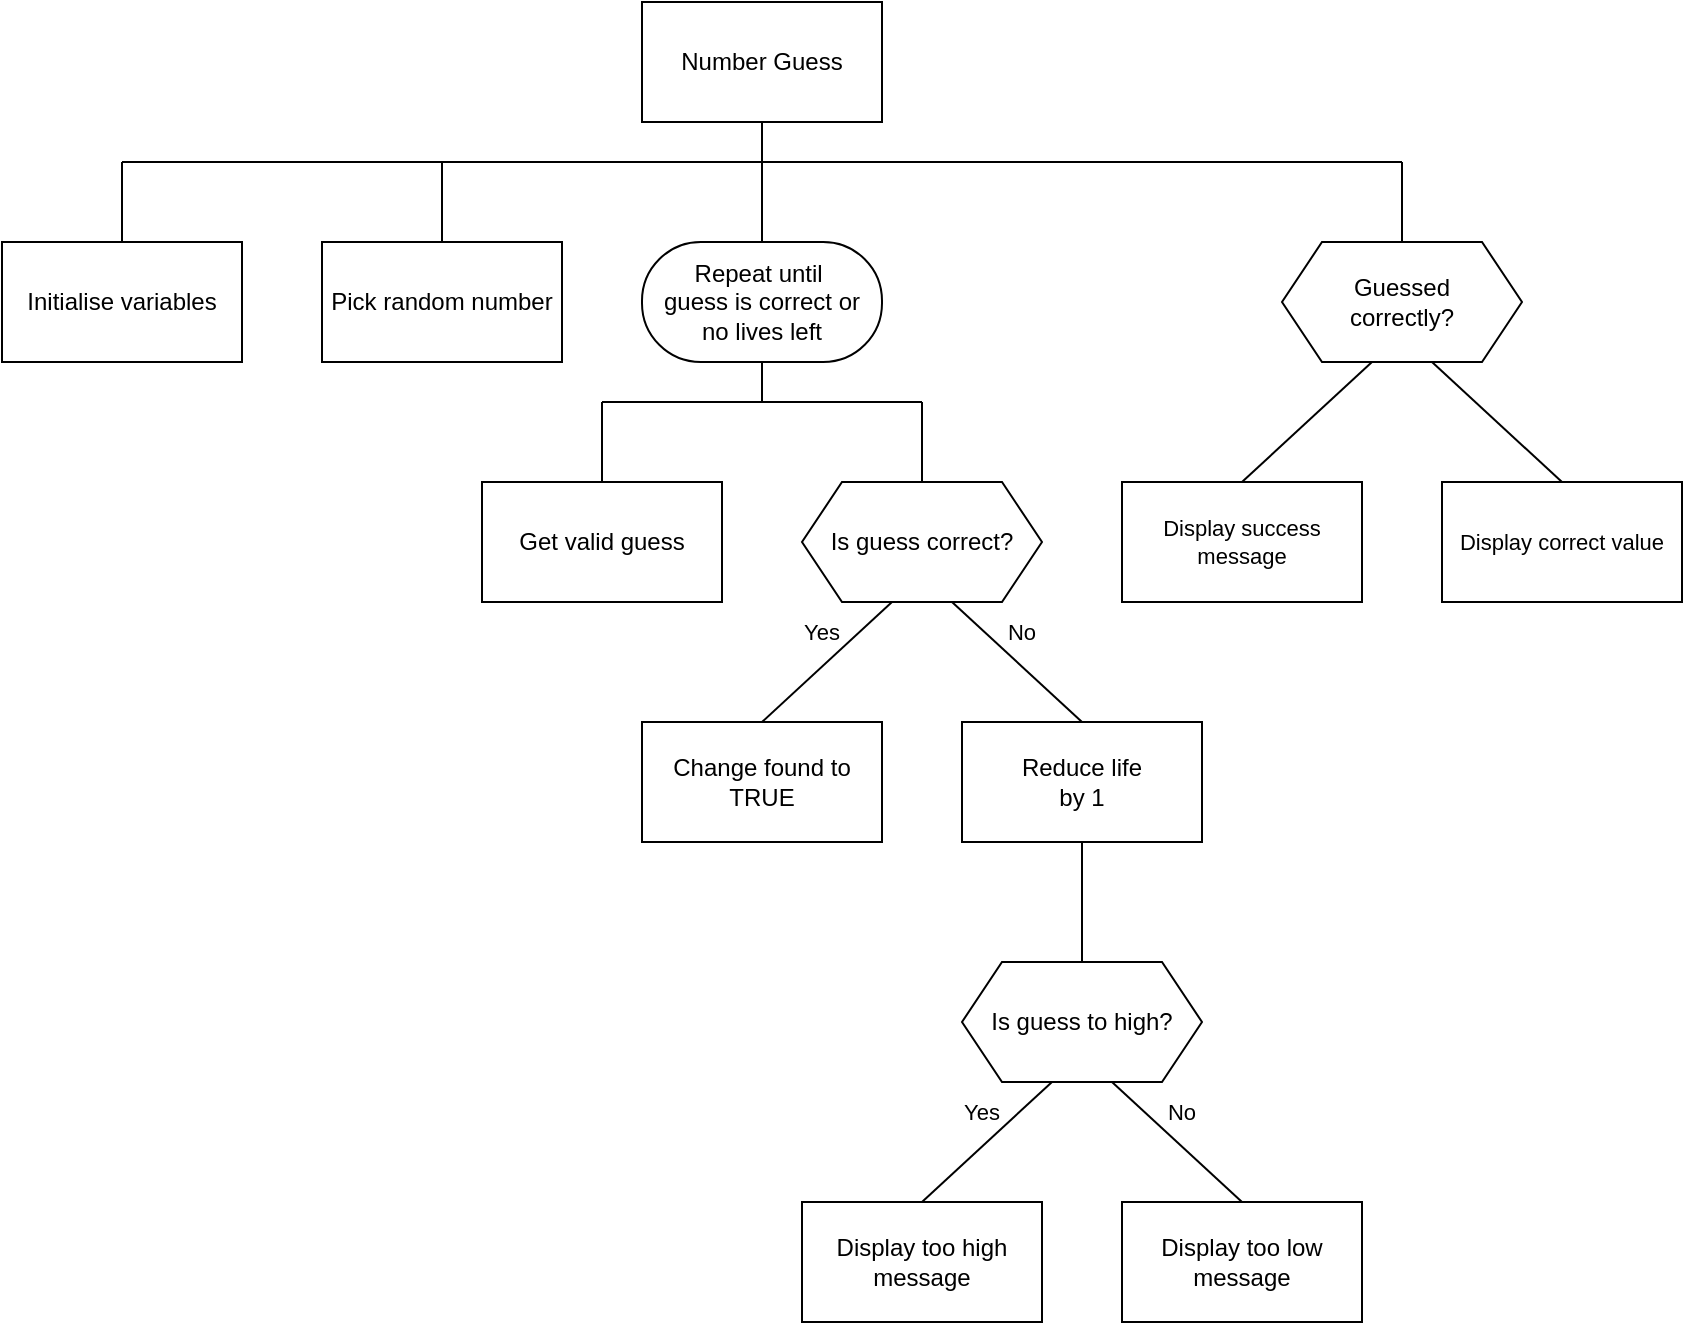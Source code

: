 <mxfile version="20.3.0" type="device"><diagram name="Page-1" id="gIT9l3ME_I8upbD74ruI"><mxGraphModel dx="782" dy="539" grid="1" gridSize="10" guides="1" tooltips="1" connect="1" arrows="1" fold="1" page="1" pageScale="1" pageWidth="1169" pageHeight="827" math="0" shadow="0"><root><mxCell id="0"/><mxCell id="1" parent="0"/><mxCell id="lw047aZRJJedmGVvrour-29" style="edgeStyle=none;shape=connector;rounded=0;orthogonalLoop=1;jettySize=auto;html=1;exitX=0.5;exitY=1;exitDx=0;exitDy=0;strokeColor=default;align=center;verticalAlign=middle;fontFamily=Helvetica;fontSize=11;fontColor=default;labelBackgroundColor=default;endArrow=none;endFill=0;" parent="1" source="lw047aZRJJedmGVvrour-1" edge="1"><mxGeometry relative="1" as="geometry"><mxPoint x="500" y="160" as="targetPoint"/></mxGeometry></mxCell><mxCell id="lw047aZRJJedmGVvrour-1" value="Number Guess" style="rounded=0;whiteSpace=wrap;html=1;" parent="1" vertex="1"><mxGeometry x="440" y="80" width="120" height="60" as="geometry"/></mxCell><mxCell id="lw047aZRJJedmGVvrour-27" style="edgeStyle=none;shape=connector;rounded=0;orthogonalLoop=1;jettySize=auto;html=1;exitX=0.5;exitY=0;exitDx=0;exitDy=0;strokeColor=default;align=center;verticalAlign=middle;fontFamily=Helvetica;fontSize=11;fontColor=default;labelBackgroundColor=default;endArrow=none;endFill=0;" parent="1" source="lw047aZRJJedmGVvrour-2" edge="1"><mxGeometry relative="1" as="geometry"><mxPoint x="180" y="160" as="targetPoint"/></mxGeometry></mxCell><mxCell id="lw047aZRJJedmGVvrour-2" value="Initialise variables" style="rounded=0;whiteSpace=wrap;html=1;" parent="1" vertex="1"><mxGeometry x="120" y="200" width="120" height="60" as="geometry"/></mxCell><mxCell id="lw047aZRJJedmGVvrour-26" style="edgeStyle=none;shape=connector;rounded=0;orthogonalLoop=1;jettySize=auto;html=1;exitX=0.5;exitY=0;exitDx=0;exitDy=0;strokeColor=default;align=center;verticalAlign=middle;fontFamily=Helvetica;fontSize=11;fontColor=default;labelBackgroundColor=default;endArrow=none;endFill=0;" parent="1" source="lw047aZRJJedmGVvrour-3" edge="1"><mxGeometry relative="1" as="geometry"><mxPoint x="340" y="160" as="targetPoint"/></mxGeometry></mxCell><mxCell id="lw047aZRJJedmGVvrour-3" value="Pick random number" style="rounded=0;whiteSpace=wrap;html=1;" parent="1" vertex="1"><mxGeometry x="280" y="200" width="120" height="60" as="geometry"/></mxCell><mxCell id="lw047aZRJJedmGVvrour-25" style="edgeStyle=none;shape=connector;rounded=0;orthogonalLoop=1;jettySize=auto;html=1;exitX=0.5;exitY=0;exitDx=0;exitDy=0;strokeColor=default;align=center;verticalAlign=middle;fontFamily=Helvetica;fontSize=11;fontColor=default;labelBackgroundColor=default;endArrow=none;endFill=0;" parent="1" source="lw047aZRJJedmGVvrour-5" edge="1"><mxGeometry relative="1" as="geometry"><mxPoint x="500" y="160" as="targetPoint"/></mxGeometry></mxCell><mxCell id="lw047aZRJJedmGVvrour-31" style="edgeStyle=none;shape=connector;rounded=0;orthogonalLoop=1;jettySize=auto;html=1;exitX=0.5;exitY=1;exitDx=0;exitDy=0;strokeColor=default;align=center;verticalAlign=middle;fontFamily=Helvetica;fontSize=11;fontColor=default;labelBackgroundColor=default;endArrow=none;endFill=0;" parent="1" source="lw047aZRJJedmGVvrour-5" edge="1"><mxGeometry relative="1" as="geometry"><mxPoint x="500" y="280" as="targetPoint"/></mxGeometry></mxCell><mxCell id="lw047aZRJJedmGVvrour-5" value="Repeat until&amp;nbsp;&lt;div&gt;guess&lt;span style=&quot;background-color: initial;&quot;&gt;&amp;nbsp;is correct or&lt;/span&gt;&lt;/div&gt;&lt;div&gt;&lt;span style=&quot;background-color: initial;&quot;&gt;no&amp;nbsp;&lt;/span&gt;&lt;span style=&quot;background-color: initial;&quot;&gt;lives left&lt;/span&gt;&lt;/div&gt;" style="rounded=1;whiteSpace=wrap;html=1;arcSize=49;" parent="1" vertex="1"><mxGeometry x="440" y="200" width="120" height="60" as="geometry"/></mxCell><mxCell id="lw047aZRJJedmGVvrour-32" style="edgeStyle=none;shape=connector;rounded=0;orthogonalLoop=1;jettySize=auto;html=1;exitX=0.5;exitY=0;exitDx=0;exitDy=0;strokeColor=default;align=center;verticalAlign=middle;fontFamily=Helvetica;fontSize=11;fontColor=default;labelBackgroundColor=default;endArrow=none;endFill=0;" parent="1" source="lw047aZRJJedmGVvrour-6" edge="1"><mxGeometry relative="1" as="geometry"><mxPoint x="420" y="280" as="targetPoint"/></mxGeometry></mxCell><mxCell id="lw047aZRJJedmGVvrour-6" value="Get valid guess" style="rounded=0;whiteSpace=wrap;html=1;" parent="1" vertex="1"><mxGeometry x="360" y="320" width="120" height="60" as="geometry"/></mxCell><mxCell id="lw047aZRJJedmGVvrour-17" style="edgeStyle=none;shape=connector;rounded=0;orthogonalLoop=1;jettySize=auto;html=1;entryX=0.5;entryY=0;entryDx=0;entryDy=0;strokeColor=default;align=center;verticalAlign=middle;fontFamily=Helvetica;fontSize=11;fontColor=default;labelBackgroundColor=default;endArrow=none;endFill=0;exitX=0.375;exitY=1;exitDx=0;exitDy=0;" parent="1" source="lw047aZRJJedmGVvrour-7" target="lw047aZRJJedmGVvrour-10" edge="1"><mxGeometry relative="1" as="geometry"><mxPoint x="600" y="410" as="sourcePoint"/></mxGeometry></mxCell><mxCell id="lw047aZRJJedmGVvrour-18" style="edgeStyle=none;shape=connector;rounded=0;orthogonalLoop=1;jettySize=auto;html=1;exitX=0.625;exitY=1;exitDx=0;exitDy=0;entryX=0.5;entryY=0;entryDx=0;entryDy=0;strokeColor=default;align=center;verticalAlign=middle;fontFamily=Helvetica;fontSize=11;fontColor=default;labelBackgroundColor=default;endArrow=none;endFill=0;" parent="1" source="lw047aZRJJedmGVvrour-7" target="lw047aZRJJedmGVvrour-9" edge="1"><mxGeometry relative="1" as="geometry"/></mxCell><mxCell id="fPx_01QupwukPRsVpof3-1" style="edgeStyle=orthogonalEdgeStyle;rounded=0;orthogonalLoop=1;jettySize=auto;html=1;exitX=0.5;exitY=0;exitDx=0;exitDy=0;endArrow=none;endFill=0;" edge="1" parent="1" source="lw047aZRJJedmGVvrour-7"><mxGeometry relative="1" as="geometry"><mxPoint x="580" y="280" as="targetPoint"/></mxGeometry></mxCell><mxCell id="lw047aZRJJedmGVvrour-7" value="Is guess correct?" style="shape=hexagon;perimeter=hexagonPerimeter2;whiteSpace=wrap;html=1;fixedSize=1;" parent="1" vertex="1"><mxGeometry x="520" y="320" width="120" height="60" as="geometry"/></mxCell><mxCell id="lw047aZRJJedmGVvrour-14" style="edgeStyle=none;shape=connector;rounded=0;orthogonalLoop=1;jettySize=auto;html=1;exitX=0.375;exitY=1;exitDx=0;exitDy=0;entryX=0.5;entryY=0;entryDx=0;entryDy=0;strokeColor=default;align=center;verticalAlign=middle;fontFamily=Helvetica;fontSize=11;fontColor=default;labelBackgroundColor=default;endArrow=none;endFill=0;" parent="1" source="lw047aZRJJedmGVvrour-8" target="lw047aZRJJedmGVvrour-11" edge="1"><mxGeometry relative="1" as="geometry"/></mxCell><mxCell id="lw047aZRJJedmGVvrour-8" value="Is guess to high?" style="shape=hexagon;perimeter=hexagonPerimeter2;whiteSpace=wrap;html=1;fixedSize=1;" parent="1" vertex="1"><mxGeometry x="600" y="560" width="120" height="60" as="geometry"/></mxCell><mxCell id="lw047aZRJJedmGVvrour-13" style="rounded=0;orthogonalLoop=1;jettySize=auto;html=1;exitX=0.5;exitY=1;exitDx=0;exitDy=0;entryX=0.5;entryY=0;entryDx=0;entryDy=0;endArrow=none;endFill=0;" parent="1" source="lw047aZRJJedmGVvrour-9" target="lw047aZRJJedmGVvrour-8" edge="1"><mxGeometry relative="1" as="geometry"/></mxCell><mxCell id="lw047aZRJJedmGVvrour-9" value="Reduce life&lt;div&gt;by 1&lt;/div&gt;" style="rounded=0;whiteSpace=wrap;html=1;" parent="1" vertex="1"><mxGeometry x="600" y="440" width="120" height="60" as="geometry"/></mxCell><mxCell id="lw047aZRJJedmGVvrour-10" value="Change found to TRUE" style="rounded=0;whiteSpace=wrap;html=1;" parent="1" vertex="1"><mxGeometry x="440" y="440" width="120" height="60" as="geometry"/></mxCell><mxCell id="lw047aZRJJedmGVvrour-11" value="Display too high message" style="rounded=0;whiteSpace=wrap;html=1;" parent="1" vertex="1"><mxGeometry x="520" y="680" width="120" height="60" as="geometry"/></mxCell><mxCell id="lw047aZRJJedmGVvrour-15" style="edgeStyle=none;shape=connector;rounded=0;orthogonalLoop=1;jettySize=auto;html=1;exitX=0.5;exitY=0;exitDx=0;exitDy=0;strokeColor=default;align=center;verticalAlign=middle;fontFamily=Helvetica;fontSize=11;fontColor=default;labelBackgroundColor=default;endArrow=none;endFill=0;entryX=0.625;entryY=1;entryDx=0;entryDy=0;" parent="1" source="lw047aZRJJedmGVvrour-12" target="lw047aZRJJedmGVvrour-8" edge="1"><mxGeometry relative="1" as="geometry"><mxPoint x="730" y="620" as="targetPoint"/></mxGeometry></mxCell><mxCell id="lw047aZRJJedmGVvrour-12" value="Display too low message" style="rounded=0;whiteSpace=wrap;html=1;" parent="1" vertex="1"><mxGeometry x="680" y="680" width="120" height="60" as="geometry"/></mxCell><mxCell id="lw047aZRJJedmGVvrour-28" style="edgeStyle=none;shape=connector;rounded=0;orthogonalLoop=1;jettySize=auto;html=1;exitX=0.5;exitY=0;exitDx=0;exitDy=0;strokeColor=default;align=center;verticalAlign=middle;fontFamily=Helvetica;fontSize=11;fontColor=default;labelBackgroundColor=default;endArrow=none;endFill=0;" parent="1" source="lw047aZRJJedmGVvrour-19" edge="1"><mxGeometry relative="1" as="geometry"><mxPoint x="820" y="160" as="targetPoint"/></mxGeometry></mxCell><mxCell id="lw047aZRJJedmGVvrour-19" value="Guessed&lt;div&gt;correctly?&lt;/div&gt;" style="shape=hexagon;perimeter=hexagonPerimeter2;whiteSpace=wrap;html=1;fixedSize=1;" parent="1" vertex="1"><mxGeometry x="760" y="200" width="120" height="60" as="geometry"/></mxCell><mxCell id="lw047aZRJJedmGVvrour-22" style="edgeStyle=none;shape=connector;rounded=0;orthogonalLoop=1;jettySize=auto;html=1;exitX=0.5;exitY=0;exitDx=0;exitDy=0;entryX=0.375;entryY=1;entryDx=0;entryDy=0;strokeColor=default;align=center;verticalAlign=middle;fontFamily=Helvetica;fontSize=11;fontColor=default;labelBackgroundColor=default;endArrow=none;endFill=0;" parent="1" source="lw047aZRJJedmGVvrour-20" target="lw047aZRJJedmGVvrour-19" edge="1"><mxGeometry relative="1" as="geometry"/></mxCell><mxCell id="lw047aZRJJedmGVvrour-20" value="Display success message" style="rounded=0;whiteSpace=wrap;html=1;fontFamily=Helvetica;fontSize=11;fontColor=default;labelBackgroundColor=default;" parent="1" vertex="1"><mxGeometry x="680" y="320" width="120" height="60" as="geometry"/></mxCell><mxCell id="lw047aZRJJedmGVvrour-23" style="edgeStyle=none;shape=connector;rounded=0;orthogonalLoop=1;jettySize=auto;html=1;exitX=0.5;exitY=0;exitDx=0;exitDy=0;entryX=0.625;entryY=1;entryDx=0;entryDy=0;strokeColor=default;align=center;verticalAlign=middle;fontFamily=Helvetica;fontSize=11;fontColor=default;labelBackgroundColor=default;endArrow=none;endFill=0;" parent="1" source="lw047aZRJJedmGVvrour-21" target="lw047aZRJJedmGVvrour-19" edge="1"><mxGeometry relative="1" as="geometry"/></mxCell><mxCell id="lw047aZRJJedmGVvrour-21" value="Display correct value" style="rounded=0;whiteSpace=wrap;html=1;fontFamily=Helvetica;fontSize=11;fontColor=default;labelBackgroundColor=default;" parent="1" vertex="1"><mxGeometry x="840" y="320" width="120" height="60" as="geometry"/></mxCell><mxCell id="lw047aZRJJedmGVvrour-24" value="" style="endArrow=none;html=1;rounded=0;strokeColor=default;align=center;verticalAlign=middle;fontFamily=Helvetica;fontSize=11;fontColor=default;labelBackgroundColor=default;" parent="1" edge="1"><mxGeometry width="50" height="50" relative="1" as="geometry"><mxPoint x="180" y="160" as="sourcePoint"/><mxPoint x="820" y="160" as="targetPoint"/></mxGeometry></mxCell><mxCell id="lw047aZRJJedmGVvrour-30" value="" style="endArrow=none;html=1;rounded=0;strokeColor=default;align=center;verticalAlign=middle;fontFamily=Helvetica;fontSize=11;fontColor=default;labelBackgroundColor=default;" parent="1" edge="1"><mxGeometry width="50" height="50" relative="1" as="geometry"><mxPoint x="420" y="280" as="sourcePoint"/><mxPoint x="580" y="280" as="targetPoint"/></mxGeometry></mxCell><mxCell id="lw047aZRJJedmGVvrour-34" value="Yes" style="text;html=1;align=center;verticalAlign=middle;whiteSpace=wrap;rounded=0;fontFamily=Helvetica;fontSize=11;fontColor=default;labelBackgroundColor=default;" parent="1" vertex="1"><mxGeometry x="500" y="380" width="60" height="30" as="geometry"/></mxCell><mxCell id="lw047aZRJJedmGVvrour-35" value="Yes" style="text;html=1;align=center;verticalAlign=middle;whiteSpace=wrap;rounded=0;fontFamily=Helvetica;fontSize=11;fontColor=default;labelBackgroundColor=default;" parent="1" vertex="1"><mxGeometry x="580" y="620" width="60" height="30" as="geometry"/></mxCell><mxCell id="lw047aZRJJedmGVvrour-37" value="No" style="text;html=1;align=center;verticalAlign=middle;whiteSpace=wrap;rounded=0;fontFamily=Helvetica;fontSize=11;fontColor=default;labelBackgroundColor=default;" parent="1" vertex="1"><mxGeometry x="600" y="380" width="60" height="30" as="geometry"/></mxCell><mxCell id="lw047aZRJJedmGVvrour-38" value="No" style="text;html=1;align=center;verticalAlign=middle;whiteSpace=wrap;rounded=0;fontFamily=Helvetica;fontSize=11;fontColor=default;labelBackgroundColor=default;" parent="1" vertex="1"><mxGeometry x="680" y="620" width="60" height="30" as="geometry"/></mxCell></root></mxGraphModel></diagram></mxfile>